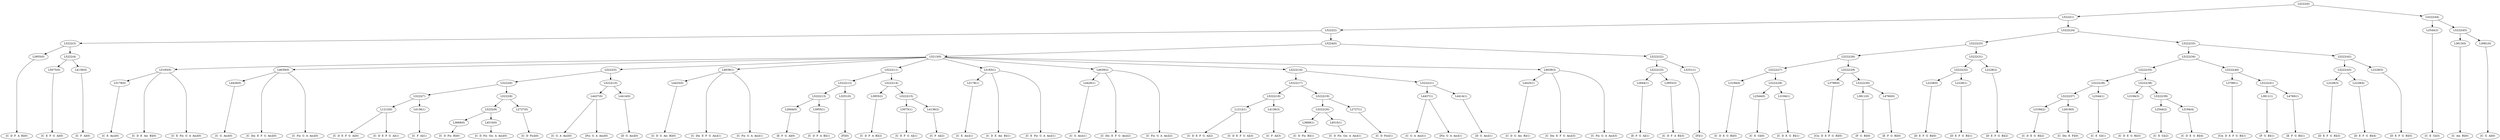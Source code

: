 digraph sample{
"L3955(0)"->"[C  D  F  A  B](0)"
"L5075(0)"->"[C  E  F  G  A](0)"
"L4136(0)"->"[C  F  A](0)"
"L5222(4)"->"L5075(0)"
"L5222(4)"->"L4136(0)"
"L5222(3)"->"L3955(0)"
"L5222(3)"->"L5222(4)"
"L5178(0)"->"[C  E  Ais](0)"
"L5183(0)"->"[C  D  E  Ais  B](0)"
"L5183(0)"->"[C  E  Fis  G  A  Ais](0)"
"L5183(0)"->"L5178(0)"
"L4426(0)"->"[C  G  Ais](0)"
"L4639(0)"->"[C  Dis  E  F  G  Ais](0)"
"L4639(0)"->"[C  Fis  G  A  Ais](0)"
"L4639(0)"->"L4426(0)"
"L1212(0)"->"[C  D  E  F  G  A](0)"
"L1212(0)"->"[C  D  E  F  G  A](1)"
"L4136(1)"->"[C  F  A](1)"
"L5222(7)"->"L1212(0)"
"L5222(7)"->"L4136(1)"
"L3669(0)"->"[C  D  Fis  B](0)"
"L4510(0)"->"[C  D  Fis  Gis  A  Ais](0)"
"L5222(9)"->"L3669(0)"
"L5222(9)"->"L4510(0)"
"L2727(0)"->"[C  D  Fis](0)"
"L5222(8)"->"L5222(9)"
"L5222(8)"->"L2727(0)"
"L5222(6)"->"L5222(7)"
"L5222(6)"->"L5222(8)"
"L4437(0)"->"[C  G  A  Ais](0)"
"L4437(0)"->"[Fis  G  A  Ais](0)"
"L4414(0)"->"[D  G  Ais](0)"
"L5222(10)"->"L4437(0)"
"L5222(10)"->"L4414(0)"
"L5222(5)"->"L5222(6)"
"L5222(5)"->"L5222(10)"
"L4425(0)"->"[C  D  G  Ais  B](0)"
"L4639(1)"->"[C  Dis  E  F  G  Ais](1)"
"L4639(1)"->"[C  Fis  G  A  Ais](1)"
"L4639(1)"->"L4425(0)"
"L2644(0)"->"[E  F  G  A](0)"
"L3955(1)"->"[C  D  F  A  B](1)"
"L5222(13)"->"L2644(0)"
"L5222(13)"->"L3955(1)"
"L3251(0)"->"[F](0)"
"L5222(12)"->"L5222(13)"
"L5222(12)"->"L3251(0)"
"L3955(2)"->"[C  D  F  A  B](2)"
"L5075(1)"->"[C  E  F  G  A](1)"
"L4136(2)"->"[C  F  A](2)"
"L5222(15)"->"L5075(1)"
"L5222(15)"->"L4136(2)"
"L5222(14)"->"L3955(2)"
"L5222(14)"->"L5222(15)"
"L5222(11)"->"L5222(12)"
"L5222(11)"->"L5222(14)"
"L5178(1)"->"[C  E  Ais](1)"
"L5183(1)"->"[C  D  E  Ais  B](1)"
"L5183(1)"->"[C  E  Fis  G  A  Ais](1)"
"L5183(1)"->"L5178(1)"
"L4426(1)"->"[C  G  Ais](1)"
"L4639(2)"->"[C  Dis  E  F  G  Ais](2)"
"L4639(2)"->"[C  Fis  G  A  Ais](2)"
"L4639(2)"->"L4426(1)"
"L1212(1)"->"[C  D  E  F  G  A](2)"
"L1212(1)"->"[C  D  E  F  G  A](3)"
"L4136(3)"->"[C  F  A](3)"
"L5222(18)"->"L1212(1)"
"L5222(18)"->"L4136(3)"
"L3669(1)"->"[C  D  Fis  B](1)"
"L4510(1)"->"[C  D  Fis  Gis  A  Ais](1)"
"L5222(20)"->"L3669(1)"
"L5222(20)"->"L4510(1)"
"L2727(1)"->"[C  D  Fis](1)"
"L5222(19)"->"L5222(20)"
"L5222(19)"->"L2727(1)"
"L5222(17)"->"L5222(18)"
"L5222(17)"->"L5222(19)"
"L4437(1)"->"[C  G  A  Ais](1)"
"L4437(1)"->"[Fis  G  A  Ais](1)"
"L4414(1)"->"[D  G  Ais](1)"
"L5222(21)"->"L4437(1)"
"L5222(21)"->"L4414(1)"
"L5222(16)"->"L5222(17)"
"L5222(16)"->"L5222(21)"
"L4425(1)"->"[C  D  G  Ais  B](1)"
"L4639(3)"->"[C  Dis  E  F  G  Ais](3)"
"L4639(3)"->"[C  Fis  G  A  Ais](3)"
"L4639(3)"->"L4425(1)"
"L5213(0)"->"L5183(0)"
"L5213(0)"->"L4639(0)"
"L5213(0)"->"L5222(5)"
"L5213(0)"->"L4639(1)"
"L5213(0)"->"L5222(11)"
"L5213(0)"->"L5183(1)"
"L5213(0)"->"L4639(2)"
"L5213(0)"->"L5222(16)"
"L5213(0)"->"L4639(3)"
"L2644(1)"->"[E  F  G  A](1)"
"L3955(3)"->"[C  D  F  A  B](3)"
"L5222(23)"->"L2644(1)"
"L5222(23)"->"L3955(3)"
"L3251(1)"->"[F](1)"
"L5222(22)"->"L5222(23)"
"L5222(22)"->"L3251(1)"
"L5224(0)"->"L5213(0)"
"L5224(0)"->"L5222(22)"
"L5222(2)"->"L5222(3)"
"L5222(2)"->"L5224(0)"
"L3194(0)"->"[C  D  E  G  B](0)"
"L2544(0)"->"[C  E  G](0)"
"L3194(1)"->"[C  D  E  G  B](1)"
"L5222(28)"->"L2544(0)"
"L5222(28)"->"L3194(1)"
"L5222(27)"->"L3194(0)"
"L5222(27)"->"L5222(28)"
"L3799(0)"->"[Cis  D  E  F  G  B](0)"
"L3811(0)"->"[F  G  B](0)"
"L4760(0)"->"[E  F  G  B](0)"
"L5222(30)"->"L3811(0)"
"L5222(30)"->"L4760(0)"
"L5222(29)"->"L3799(0)"
"L5222(29)"->"L5222(30)"
"L5222(26)"->"L5222(27)"
"L5222(26)"->"L5222(29)"
"L2228(0)"->"[D  E  F  G  B](0)"
"L2228(1)"->"[D  E  F  G  B](1)"
"L5222(32)"->"L2228(0)"
"L5222(32)"->"L2228(1)"
"L2228(2)"->"[D  E  F  G  B](2)"
"L5222(31)"->"L5222(32)"
"L5222(31)"->"L2228(2)"
"L5222(25)"->"L5222(26)"
"L5222(25)"->"L5222(31)"
"L3194(2)"->"[C  D  E  G  B](2)"
"L2619(0)"->"[C  Dis  E  F](0)"
"L5222(37)"->"L3194(2)"
"L5222(37)"->"L2619(0)"
"L2544(1)"->"[C  E  G](1)"
"L5222(36)"->"L5222(37)"
"L5222(36)"->"L2544(1)"
"L3194(3)"->"[C  D  E  G  B](3)"
"L2544(2)"->"[C  E  G](2)"
"L3194(4)"->"[C  D  E  G  B](4)"
"L5222(39)"->"L2544(2)"
"L5222(39)"->"L3194(4)"
"L5222(38)"->"L3194(3)"
"L5222(38)"->"L5222(39)"
"L5222(35)"->"L5222(36)"
"L5222(35)"->"L5222(38)"
"L3799(1)"->"[Cis  D  E  F  G  B](1)"
"L3811(1)"->"[F  G  B](1)"
"L4760(1)"->"[E  F  G  B](1)"
"L5222(41)"->"L3811(1)"
"L5222(41)"->"L4760(1)"
"L5222(40)"->"L3799(1)"
"L5222(40)"->"L5222(41)"
"L5222(34)"->"L5222(35)"
"L5222(34)"->"L5222(40)"
"L2228(3)"->"[D  E  F  G  B](3)"
"L2228(4)"->"[D  E  F  G  B](4)"
"L5222(43)"->"L2228(3)"
"L5222(43)"->"L2228(4)"
"L2228(5)"->"[D  E  F  G  B](5)"
"L5222(42)"->"L5222(43)"
"L5222(42)"->"L2228(5)"
"L5222(33)"->"L5222(34)"
"L5222(33)"->"L5222(42)"
"L5222(24)"->"L5222(25)"
"L5222(24)"->"L5222(33)"
"L5222(1)"->"L5222(2)"
"L5222(1)"->"L5222(24)"
"L2544(3)"->"[C  E  G](3)"
"L3613(0)"->"[C  Ais  B](0)"
"L3081(0)"->"[C  G  A](0)"
"L5222(45)"->"L3613(0)"
"L5222(45)"->"L3081(0)"
"L5222(44)"->"L2544(3)"
"L5222(44)"->"L5222(45)"
"L5222(0)"->"L5222(1)"
"L5222(0)"->"L5222(44)"
{rank = min; "L5222(0)"}
{rank = same; "L5222(1)"; "L5222(44)";}
{rank = same; "L5222(2)"; "L5222(24)"; "L2544(3)"; "L5222(45)";}
{rank = same; "L5222(3)"; "L5224(0)"; "L5222(25)"; "L5222(33)"; "L3613(0)"; "L3081(0)";}
{rank = same; "L3955(0)"; "L5222(4)"; "L5213(0)"; "L5222(22)"; "L5222(26)"; "L5222(31)"; "L5222(34)"; "L5222(42)";}
{rank = same; "L5075(0)"; "L4136(0)"; "L5183(0)"; "L4639(0)"; "L5222(5)"; "L4639(1)"; "L5222(11)"; "L5183(1)"; "L4639(2)"; "L5222(16)"; "L4639(3)"; "L5222(23)"; "L3251(1)"; "L5222(27)"; "L5222(29)"; "L5222(32)"; "L2228(2)"; "L5222(35)"; "L5222(40)"; "L5222(43)"; "L2228(5)";}
{rank = same; "L5178(0)"; "L4426(0)"; "L5222(6)"; "L5222(10)"; "L4425(0)"; "L5222(12)"; "L5222(14)"; "L5178(1)"; "L4426(1)"; "L5222(17)"; "L5222(21)"; "L4425(1)"; "L2644(1)"; "L3955(3)"; "L3194(0)"; "L5222(28)"; "L3799(0)"; "L5222(30)"; "L2228(0)"; "L2228(1)"; "L5222(36)"; "L5222(38)"; "L3799(1)"; "L5222(41)"; "L2228(3)"; "L2228(4)";}
{rank = same; "L5222(7)"; "L5222(8)"; "L4437(0)"; "L4414(0)"; "L5222(13)"; "L3251(0)"; "L3955(2)"; "L5222(15)"; "L5222(18)"; "L5222(19)"; "L4437(1)"; "L4414(1)"; "L2544(0)"; "L3194(1)"; "L3811(0)"; "L4760(0)"; "L5222(37)"; "L2544(1)"; "L3194(3)"; "L5222(39)"; "L3811(1)"; "L4760(1)";}
{rank = same; "L1212(0)"; "L4136(1)"; "L5222(9)"; "L2727(0)"; "L2644(0)"; "L3955(1)"; "L5075(1)"; "L4136(2)"; "L1212(1)"; "L4136(3)"; "L5222(20)"; "L2727(1)"; "L3194(2)"; "L2619(0)"; "L2544(2)"; "L3194(4)";}
{rank = same; "L3669(0)"; "L4510(0)"; "L3669(1)"; "L4510(1)";}
{rank = max; "[C  Ais  B](0)"; "[C  D  E  Ais  B](0)"; "[C  D  E  Ais  B](1)"; "[C  D  E  F  G  A](0)"; "[C  D  E  F  G  A](1)"; "[C  D  E  F  G  A](2)"; "[C  D  E  F  G  A](3)"; "[C  D  E  G  B](0)"; "[C  D  E  G  B](1)"; "[C  D  E  G  B](2)"; "[C  D  E  G  B](3)"; "[C  D  E  G  B](4)"; "[C  D  F  A  B](0)"; "[C  D  F  A  B](1)"; "[C  D  F  A  B](2)"; "[C  D  F  A  B](3)"; "[C  D  Fis  B](0)"; "[C  D  Fis  B](1)"; "[C  D  Fis  Gis  A  Ais](0)"; "[C  D  Fis  Gis  A  Ais](1)"; "[C  D  Fis](0)"; "[C  D  Fis](1)"; "[C  D  G  Ais  B](0)"; "[C  D  G  Ais  B](1)"; "[C  Dis  E  F  G  Ais](0)"; "[C  Dis  E  F  G  Ais](1)"; "[C  Dis  E  F  G  Ais](2)"; "[C  Dis  E  F  G  Ais](3)"; "[C  Dis  E  F](0)"; "[C  E  Ais](0)"; "[C  E  Ais](1)"; "[C  E  F  G  A](0)"; "[C  E  F  G  A](1)"; "[C  E  Fis  G  A  Ais](0)"; "[C  E  Fis  G  A  Ais](1)"; "[C  E  G](0)"; "[C  E  G](1)"; "[C  E  G](2)"; "[C  E  G](3)"; "[C  F  A](0)"; "[C  F  A](1)"; "[C  F  A](2)"; "[C  F  A](3)"; "[C  Fis  G  A  Ais](0)"; "[C  Fis  G  A  Ais](1)"; "[C  Fis  G  A  Ais](2)"; "[C  Fis  G  A  Ais](3)"; "[C  G  A  Ais](0)"; "[C  G  A  Ais](1)"; "[C  G  A](0)"; "[C  G  Ais](0)"; "[C  G  Ais](1)"; "[Cis  D  E  F  G  B](0)"; "[Cis  D  E  F  G  B](1)"; "[D  E  F  G  B](0)"; "[D  E  F  G  B](1)"; "[D  E  F  G  B](2)"; "[D  E  F  G  B](3)"; "[D  E  F  G  B](4)"; "[D  E  F  G  B](5)"; "[D  G  Ais](0)"; "[D  G  Ais](1)"; "[E  F  G  A](0)"; "[E  F  G  A](1)"; "[E  F  G  B](0)"; "[E  F  G  B](1)"; "[F  G  B](0)"; "[F  G  B](1)"; "[F](0)"; "[F](1)"; "[Fis  G  A  Ais](0)"; "[Fis  G  A  Ais](1)";}
}
